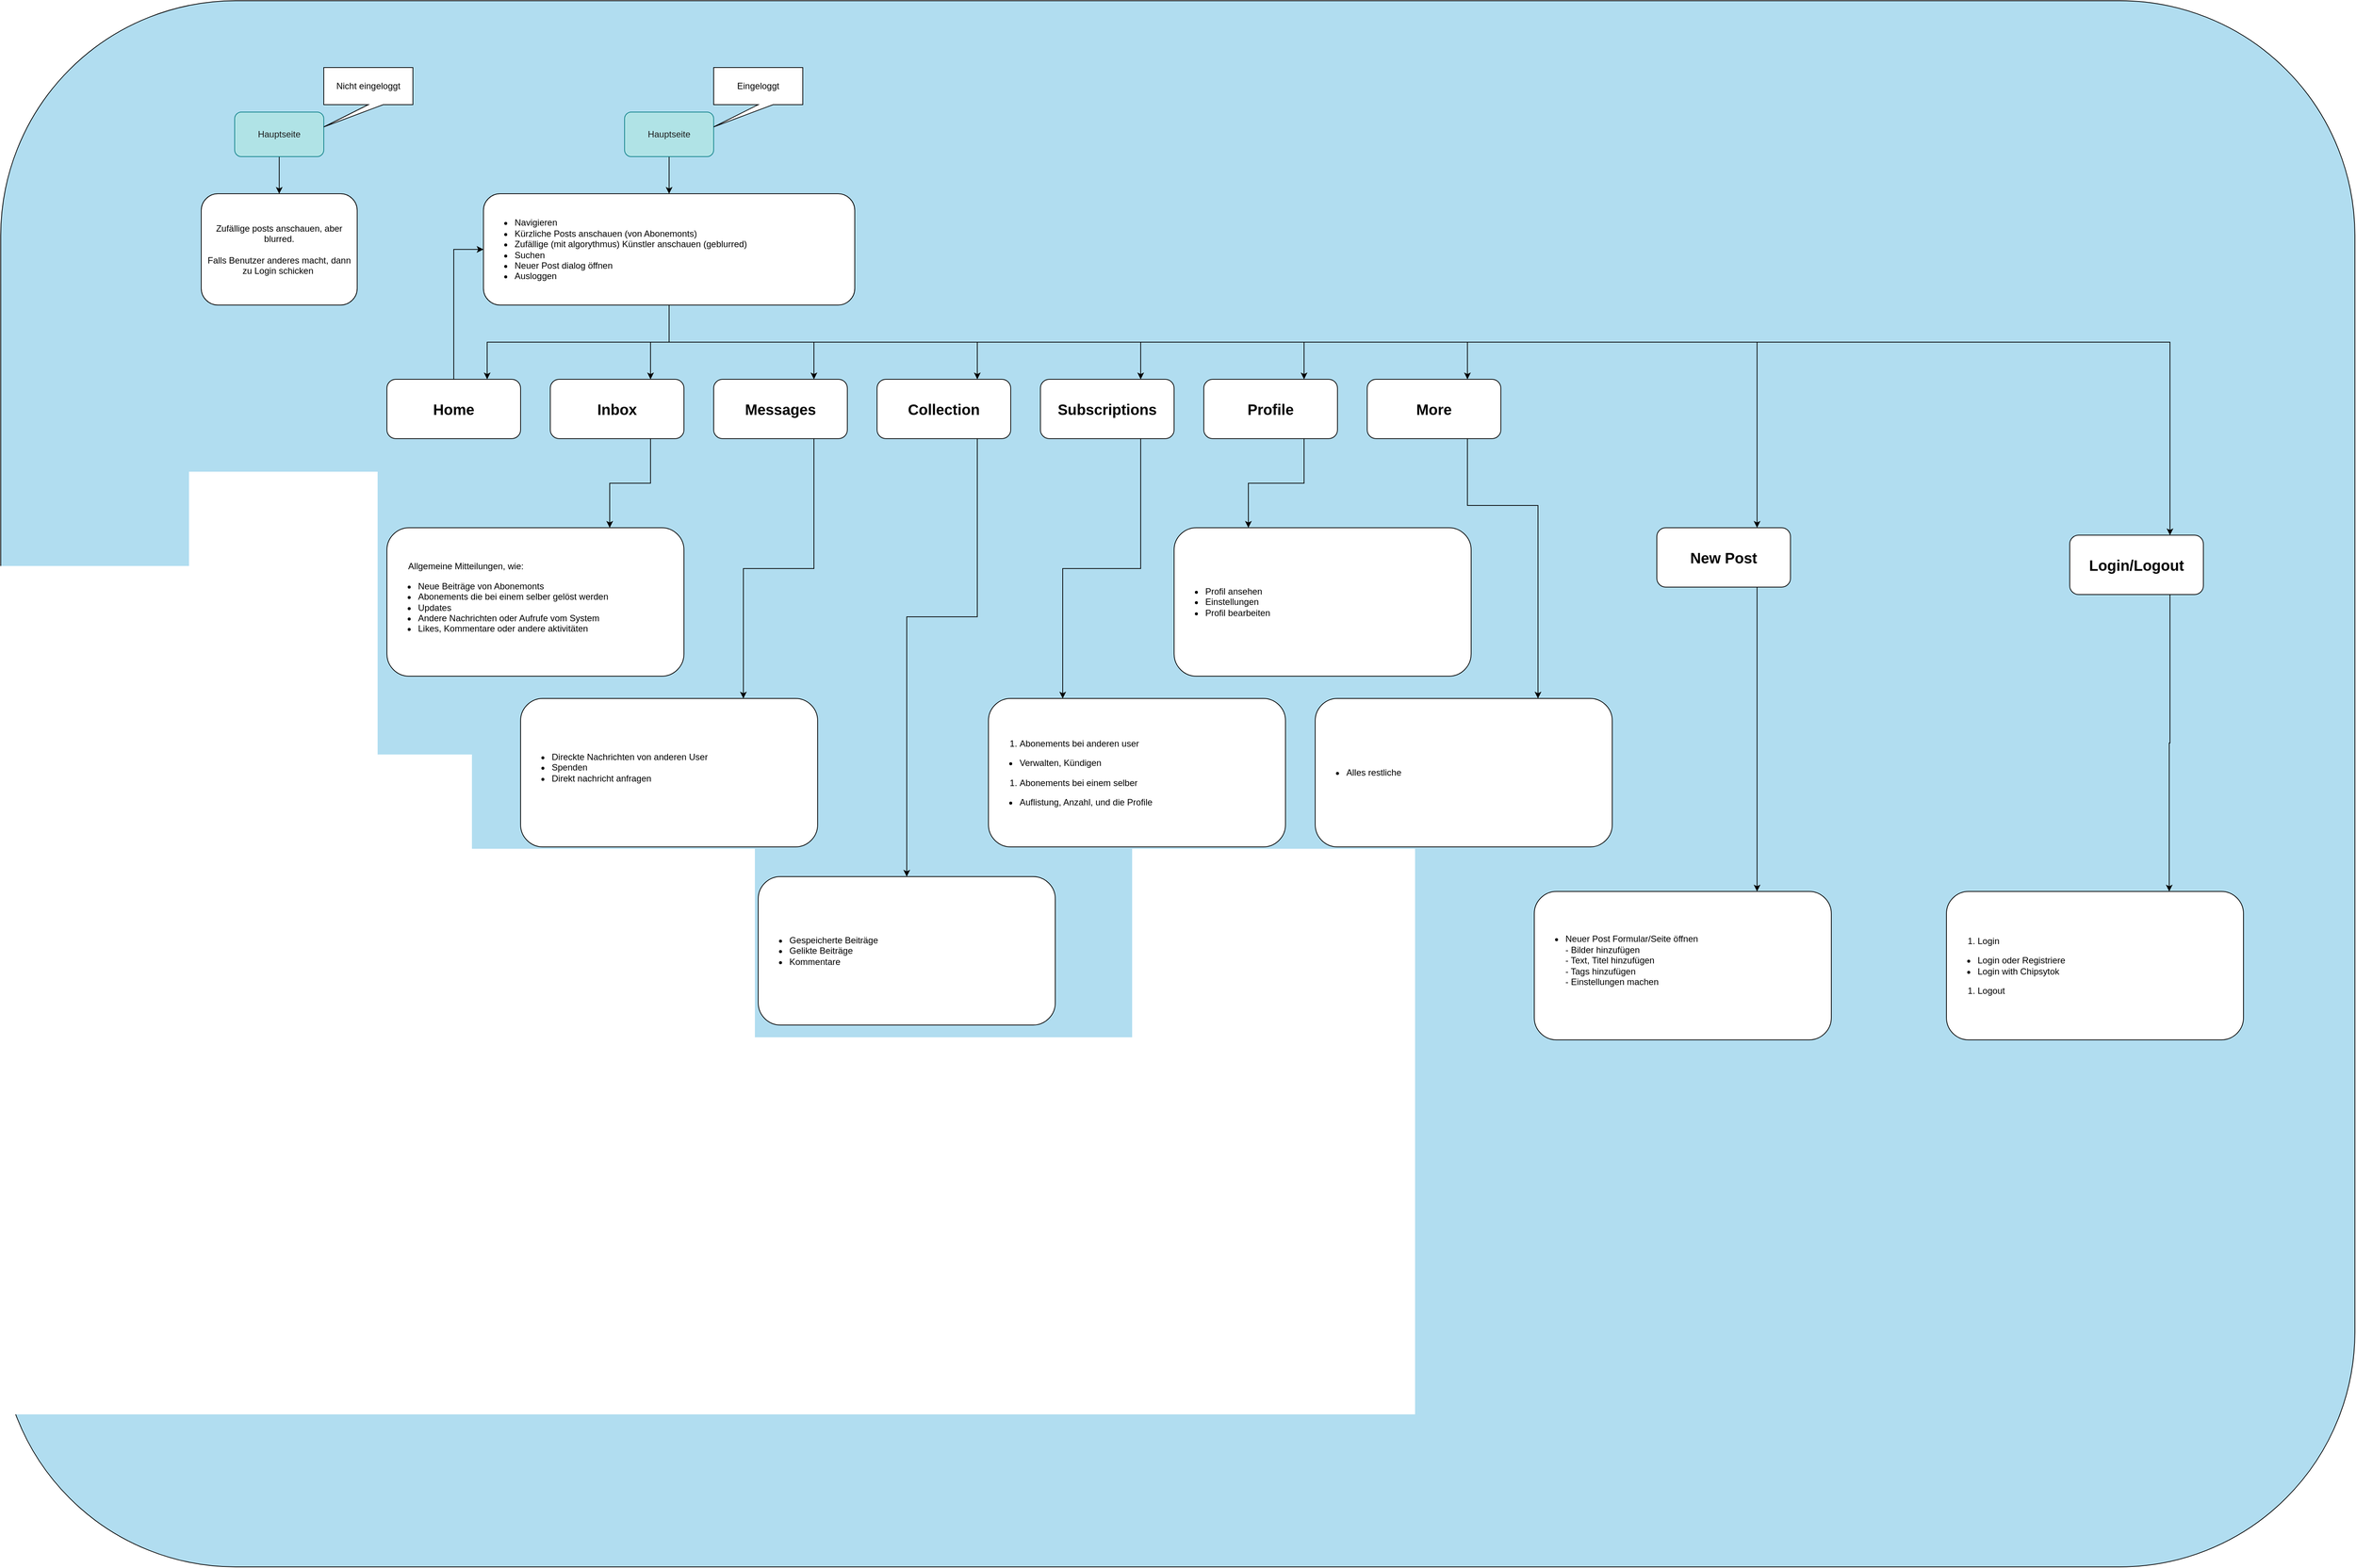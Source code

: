 <mxfile version="25.0.2">
  <diagram name="Seite-1" id="jKsxETpBKqMDLG8IwvQ8">
    <mxGraphModel dx="6263" dy="3933" grid="1" gridSize="10" guides="1" tooltips="1" connect="1" arrows="1" fold="1" page="1" pageScale="1" pageWidth="1654" pageHeight="1169" math="0" shadow="0">
      <root>
        <mxCell id="0" />
        <mxCell id="1" parent="0" />
        <mxCell id="M65IghktugDSihwL8zUm-1" value="&amp;lt;" style="rounded=1;whiteSpace=wrap;html=1;fillColor=#b1ddf0;strokeColor=#000000;movable=0;resizable=0;rotatable=0;deletable=0;editable=0;locked=1;connectable=0;" parent="1" vertex="1">
          <mxGeometry x="-480" y="-400" width="3170" height="2110" as="geometry" />
        </mxCell>
        <mxCell id="M65IghktugDSihwL8zUm-4" style="edgeStyle=orthogonalEdgeStyle;rounded=0;orthogonalLoop=1;jettySize=auto;html=1;exitX=0.5;exitY=1;exitDx=0;exitDy=0;strokeColor=#000000;" parent="1" source="M65IghktugDSihwL8zUm-2" target="M65IghktugDSihwL8zUm-3" edge="1">
          <mxGeometry relative="1" as="geometry" />
        </mxCell>
        <mxCell id="M65IghktugDSihwL8zUm-2" value="&lt;font color=&quot;#1c1c1c&quot;&gt;Hauptseite&lt;/font&gt;" style="rounded=1;whiteSpace=wrap;html=1;fillColor=#b0e3e6;strokeColor=#0e8088;" parent="1" vertex="1">
          <mxGeometry x="-165" y="-250" width="120" height="60" as="geometry" />
        </mxCell>
        <mxCell id="M65IghktugDSihwL8zUm-3" value="Zufällige posts anschauen, aber blurred.&lt;br&gt;&lt;br&gt;Falls Benutzer anderes macht, dann zu Login schicken&amp;nbsp;" style="rounded=1;whiteSpace=wrap;html=1;" parent="1" vertex="1">
          <mxGeometry x="-210" y="-140" width="210" height="150" as="geometry" />
        </mxCell>
        <mxCell id="M65IghktugDSihwL8zUm-10" value="Nicht eingeloggt" style="shape=callout;whiteSpace=wrap;html=1;perimeter=calloutPerimeter;position2=0;" parent="1" vertex="1">
          <mxGeometry x="-45" y="-310" width="120" height="80" as="geometry" />
        </mxCell>
        <mxCell id="M65IghktugDSihwL8zUm-16" style="edgeStyle=orthogonalEdgeStyle;rounded=0;orthogonalLoop=1;jettySize=auto;html=1;exitX=0.5;exitY=1;exitDx=0;exitDy=0;strokeColor=#000000;" parent="1" source="M65IghktugDSihwL8zUm-12" target="M65IghktugDSihwL8zUm-13" edge="1">
          <mxGeometry relative="1" as="geometry" />
        </mxCell>
        <mxCell id="M65IghktugDSihwL8zUm-12" value="&lt;font color=&quot;#1c1c1c&quot;&gt;Hauptseite&lt;/font&gt;" style="rounded=1;whiteSpace=wrap;html=1;fillColor=#b0e3e6;strokeColor=#0e8088;" parent="1" vertex="1">
          <mxGeometry x="360" y="-250" width="120" height="60" as="geometry" />
        </mxCell>
        <mxCell id="M65IghktugDSihwL8zUm-26" style="edgeStyle=orthogonalEdgeStyle;rounded=0;orthogonalLoop=1;jettySize=auto;html=1;exitX=0.5;exitY=1;exitDx=0;exitDy=0;entryX=0.75;entryY=0;entryDx=0;entryDy=0;fillColor=#fad7ac;strokeColor=#000000;" parent="1" source="M65IghktugDSihwL8zUm-13" target="M65IghktugDSihwL8zUm-17" edge="1">
          <mxGeometry relative="1" as="geometry" />
        </mxCell>
        <mxCell id="M65IghktugDSihwL8zUm-27" style="edgeStyle=orthogonalEdgeStyle;rounded=0;orthogonalLoop=1;jettySize=auto;html=1;exitX=0.5;exitY=1;exitDx=0;exitDy=0;entryX=0.75;entryY=0;entryDx=0;entryDy=0;strokeColor=#000000;" parent="1" source="M65IghktugDSihwL8zUm-13" target="M65IghktugDSihwL8zUm-18" edge="1">
          <mxGeometry relative="1" as="geometry" />
        </mxCell>
        <mxCell id="M65IghktugDSihwL8zUm-28" style="edgeStyle=orthogonalEdgeStyle;rounded=0;orthogonalLoop=1;jettySize=auto;html=1;exitX=0.5;exitY=1;exitDx=0;exitDy=0;entryX=0.75;entryY=0;entryDx=0;entryDy=0;strokeColor=#000000;" parent="1" source="M65IghktugDSihwL8zUm-13" target="M65IghktugDSihwL8zUm-23" edge="1">
          <mxGeometry relative="1" as="geometry" />
        </mxCell>
        <mxCell id="M65IghktugDSihwL8zUm-29" style="edgeStyle=orthogonalEdgeStyle;rounded=0;orthogonalLoop=1;jettySize=auto;html=1;exitX=0.5;exitY=1;exitDx=0;exitDy=0;entryX=0.75;entryY=0;entryDx=0;entryDy=0;strokeColor=#000000;" parent="1" source="M65IghktugDSihwL8zUm-13" target="M65IghktugDSihwL8zUm-22" edge="1">
          <mxGeometry relative="1" as="geometry" />
        </mxCell>
        <mxCell id="M65IghktugDSihwL8zUm-30" style="edgeStyle=orthogonalEdgeStyle;rounded=0;orthogonalLoop=1;jettySize=auto;html=1;exitX=0.5;exitY=1;exitDx=0;exitDy=0;entryX=0.75;entryY=0;entryDx=0;entryDy=0;strokeColor=#000000;" parent="1" source="M65IghktugDSihwL8zUm-13" target="M65IghktugDSihwL8zUm-21" edge="1">
          <mxGeometry relative="1" as="geometry" />
        </mxCell>
        <mxCell id="M65IghktugDSihwL8zUm-31" style="edgeStyle=orthogonalEdgeStyle;rounded=0;orthogonalLoop=1;jettySize=auto;html=1;exitX=0.5;exitY=1;exitDx=0;exitDy=0;entryX=0.75;entryY=0;entryDx=0;entryDy=0;strokeColor=#000000;" parent="1" source="M65IghktugDSihwL8zUm-13" target="M65IghktugDSihwL8zUm-20" edge="1">
          <mxGeometry relative="1" as="geometry" />
        </mxCell>
        <mxCell id="M65IghktugDSihwL8zUm-43" style="edgeStyle=orthogonalEdgeStyle;rounded=0;orthogonalLoop=1;jettySize=auto;html=1;exitX=0.5;exitY=1;exitDx=0;exitDy=0;entryX=0.75;entryY=0;entryDx=0;entryDy=0;strokeColor=#000000;" parent="1" source="M65IghktugDSihwL8zUm-13" target="M65IghktugDSihwL8zUm-42" edge="1">
          <mxGeometry relative="1" as="geometry" />
        </mxCell>
        <mxCell id="M65IghktugDSihwL8zUm-49" style="edgeStyle=orthogonalEdgeStyle;rounded=0;orthogonalLoop=1;jettySize=auto;html=1;exitX=0.5;exitY=1;exitDx=0;exitDy=0;entryX=0.75;entryY=0;entryDx=0;entryDy=0;strokeColor=#000000;" parent="1" source="M65IghktugDSihwL8zUm-13" target="M65IghktugDSihwL8zUm-46" edge="1">
          <mxGeometry relative="1" as="geometry">
            <Array as="points">
              <mxPoint x="420" y="60" />
              <mxPoint x="1885" y="60" />
            </Array>
          </mxGeometry>
        </mxCell>
        <mxCell id="M65IghktugDSihwL8zUm-54" style="edgeStyle=orthogonalEdgeStyle;rounded=0;orthogonalLoop=1;jettySize=auto;html=1;exitX=0.5;exitY=1;exitDx=0;exitDy=0;entryX=0.75;entryY=0;entryDx=0;entryDy=0;strokeColor=#000000;" parent="1" source="M65IghktugDSihwL8zUm-13" target="M65IghktugDSihwL8zUm-51" edge="1">
          <mxGeometry relative="1" as="geometry">
            <Array as="points">
              <mxPoint x="420" y="60" />
              <mxPoint x="2441" y="60" />
            </Array>
          </mxGeometry>
        </mxCell>
        <mxCell id="M65IghktugDSihwL8zUm-13" value="&lt;ul&gt;&lt;li&gt;Navigieren&lt;/li&gt;&lt;li style=&quot;&quot;&gt;Kürzliche Posts anschauen (von Abonemonts)&lt;/li&gt;&lt;li style=&quot;&quot;&gt;Zufällige (mit algorythmus) Künstler anschauen (geblurred)&lt;/li&gt;&lt;li style=&quot;&quot;&gt;Suchen&lt;/li&gt;&lt;li style=&quot;&quot;&gt;Neuer Post dialog öffnen&lt;/li&gt;&lt;li style=&quot;&quot;&gt;Ausloggen&lt;/li&gt;&lt;/ul&gt;" style="rounded=1;whiteSpace=wrap;html=1;align=left;" parent="1" vertex="1">
          <mxGeometry x="170" y="-140" width="500" height="150" as="geometry" />
        </mxCell>
        <mxCell id="M65IghktugDSihwL8zUm-14" value="Eingeloggt" style="shape=callout;whiteSpace=wrap;html=1;perimeter=calloutPerimeter;position2=0;" parent="1" vertex="1">
          <mxGeometry x="480" y="-310" width="120" height="80" as="geometry" />
        </mxCell>
        <mxCell id="M65IghktugDSihwL8zUm-25" style="edgeStyle=orthogonalEdgeStyle;rounded=0;orthogonalLoop=1;jettySize=auto;html=1;exitX=0.5;exitY=0;exitDx=0;exitDy=0;entryX=0;entryY=0.5;entryDx=0;entryDy=0;strokeColor=#000000;" parent="1" source="M65IghktugDSihwL8zUm-17" target="M65IghktugDSihwL8zUm-13" edge="1">
          <mxGeometry relative="1" as="geometry" />
        </mxCell>
        <mxCell id="M65IghktugDSihwL8zUm-17" value="Home" style="rounded=1;whiteSpace=wrap;html=1;fontSize=20;fontStyle=1" parent="1" vertex="1">
          <mxGeometry x="40" y="110" width="180" height="80" as="geometry" />
        </mxCell>
        <mxCell id="M65IghktugDSihwL8zUm-33" style="edgeStyle=orthogonalEdgeStyle;rounded=0;orthogonalLoop=1;jettySize=auto;html=1;exitX=0.75;exitY=1;exitDx=0;exitDy=0;entryX=0.75;entryY=0;entryDx=0;entryDy=0;strokeColor=#000000;" parent="1" source="M65IghktugDSihwL8zUm-18" target="M65IghktugDSihwL8zUm-32" edge="1">
          <mxGeometry relative="1" as="geometry" />
        </mxCell>
        <mxCell id="M65IghktugDSihwL8zUm-18" value="Inbox" style="rounded=1;whiteSpace=wrap;html=1;fontSize=20;fontStyle=1" parent="1" vertex="1">
          <mxGeometry x="260" y="110" width="180" height="80" as="geometry" />
        </mxCell>
        <mxCell id="M65IghktugDSihwL8zUm-41" style="edgeStyle=orthogonalEdgeStyle;rounded=0;orthogonalLoop=1;jettySize=auto;html=1;exitX=0.75;exitY=1;exitDx=0;exitDy=0;entryX=0.25;entryY=0;entryDx=0;entryDy=0;strokeColor=#000000;" parent="1" source="M65IghktugDSihwL8zUm-20" target="M65IghktugDSihwL8zUm-40" edge="1">
          <mxGeometry relative="1" as="geometry" />
        </mxCell>
        <mxCell id="M65IghktugDSihwL8zUm-20" value="Profile" style="rounded=1;whiteSpace=wrap;html=1;fontSize=20;fontStyle=1" parent="1" vertex="1">
          <mxGeometry x="1140" y="110" width="180" height="80" as="geometry" />
        </mxCell>
        <mxCell id="M65IghktugDSihwL8zUm-39" style="edgeStyle=orthogonalEdgeStyle;rounded=0;orthogonalLoop=1;jettySize=auto;html=1;exitX=0.75;exitY=1;exitDx=0;exitDy=0;entryX=0.25;entryY=0;entryDx=0;entryDy=0;strokeColor=#000000;" parent="1" source="M65IghktugDSihwL8zUm-21" target="M65IghktugDSihwL8zUm-38" edge="1">
          <mxGeometry relative="1" as="geometry" />
        </mxCell>
        <mxCell id="M65IghktugDSihwL8zUm-21" value="Subscriptions" style="rounded=1;whiteSpace=wrap;html=1;fontSize=20;fontStyle=1" parent="1" vertex="1">
          <mxGeometry x="920" y="110" width="180" height="80" as="geometry" />
        </mxCell>
        <mxCell id="M65IghktugDSihwL8zUm-37" style="edgeStyle=orthogonalEdgeStyle;rounded=0;orthogonalLoop=1;jettySize=auto;html=1;exitX=0.75;exitY=1;exitDx=0;exitDy=0;entryX=0.5;entryY=0;entryDx=0;entryDy=0;strokeColor=#000000;" parent="1" source="M65IghktugDSihwL8zUm-22" target="M65IghktugDSihwL8zUm-36" edge="1">
          <mxGeometry relative="1" as="geometry">
            <Array as="points">
              <mxPoint x="835" y="430" />
              <mxPoint x="740" y="430" />
            </Array>
          </mxGeometry>
        </mxCell>
        <mxCell id="M65IghktugDSihwL8zUm-22" value="Collection" style="rounded=1;whiteSpace=wrap;html=1;fontSize=20;fontStyle=1" parent="1" vertex="1">
          <mxGeometry x="700" y="110" width="180" height="80" as="geometry" />
        </mxCell>
        <mxCell id="M65IghktugDSihwL8zUm-35" style="edgeStyle=orthogonalEdgeStyle;rounded=0;orthogonalLoop=1;jettySize=auto;html=1;exitX=0.75;exitY=1;exitDx=0;exitDy=0;entryX=0.75;entryY=0;entryDx=0;entryDy=0;strokeColor=#000000;" parent="1" source="M65IghktugDSihwL8zUm-23" target="M65IghktugDSihwL8zUm-34" edge="1">
          <mxGeometry relative="1" as="geometry" />
        </mxCell>
        <mxCell id="M65IghktugDSihwL8zUm-23" value="Messages" style="rounded=1;whiteSpace=wrap;html=1;fontSize=20;fontStyle=1" parent="1" vertex="1">
          <mxGeometry x="480" y="110" width="180" height="80" as="geometry" />
        </mxCell>
        <mxCell id="M65IghktugDSihwL8zUm-32" value="&lt;span style=&quot;white-space: pre;&quot;&gt;&#x9;&lt;/span&gt;Allgemeine Mitteilungen, wie:&lt;div&gt;&lt;ul&gt;&lt;li&gt;Neue Beiträge von Abonemonts&lt;/li&gt;&lt;li&gt;Abonements die bei einem selber gelöst werden&lt;/li&gt;&lt;li&gt;Updates&lt;/li&gt;&lt;li&gt;Andere Nachrichten oder Aufrufe vom System&lt;/li&gt;&lt;li&gt;Likes, Kommentare oder andere aktivitäten&amp;nbsp;&amp;nbsp;&lt;br&gt;&lt;/li&gt;&lt;/ul&gt;&lt;/div&gt;" style="rounded=1;whiteSpace=wrap;html=1;align=left;" parent="1" vertex="1">
          <mxGeometry x="40" y="310" width="400" height="200" as="geometry" />
        </mxCell>
        <mxCell id="M65IghktugDSihwL8zUm-34" value="&lt;div&gt;&lt;ul&gt;&lt;li&gt;Direckte Nachrichten von anderen User&lt;/li&gt;&lt;li&gt;Spenden&amp;nbsp;&lt;/li&gt;&lt;li&gt;Direkt nachricht anfragen&lt;/li&gt;&lt;/ul&gt;&lt;/div&gt;&lt;div&gt;&lt;span style=&quot;white-space: pre;&quot;&gt;&#x9;&lt;/span&gt;&lt;br&gt;&lt;/div&gt;" style="rounded=1;whiteSpace=wrap;html=1;align=left;" parent="1" vertex="1">
          <mxGeometry x="220" y="540" width="400" height="200" as="geometry" />
        </mxCell>
        <mxCell id="M65IghktugDSihwL8zUm-36" value="&lt;ul&gt;&lt;li&gt;Gespeicherte Beiträge&lt;/li&gt;&lt;li&gt;Gelikte Beiträge&amp;nbsp;&lt;/li&gt;&lt;li&gt;Kommentare&lt;/li&gt;&lt;/ul&gt;" style="rounded=1;whiteSpace=wrap;html=1;align=left;" parent="1" vertex="1">
          <mxGeometry x="540" y="780" width="400" height="200" as="geometry" />
        </mxCell>
        <mxCell id="M65IghktugDSihwL8zUm-38" value="&lt;ol&gt;&lt;li&gt;Abonements bei anderen user&lt;/li&gt;&lt;/ol&gt;&lt;ul&gt;&lt;li&gt;Verwalten, Kündigen&lt;/li&gt;&lt;/ul&gt;&lt;ol&gt;&lt;li&gt;Abonements bei einem selber&lt;/li&gt;&lt;/ol&gt;&lt;ul&gt;&lt;li&gt;Auflistung, Anzahl, und die Profile&lt;/li&gt;&lt;/ul&gt;" style="rounded=1;whiteSpace=wrap;html=1;align=left;" parent="1" vertex="1">
          <mxGeometry x="850" y="540" width="400" height="200" as="geometry" />
        </mxCell>
        <mxCell id="M65IghktugDSihwL8zUm-40" value="&lt;ul&gt;&lt;li&gt;Profil ansehen&lt;/li&gt;&lt;li&gt;Einstellungen&lt;/li&gt;&lt;li&gt;Profil bearbeiten&lt;/li&gt;&lt;/ul&gt;" style="rounded=1;whiteSpace=wrap;html=1;align=left;" parent="1" vertex="1">
          <mxGeometry x="1100" y="310" width="400" height="200" as="geometry" />
        </mxCell>
        <mxCell id="M65IghktugDSihwL8zUm-45" style="edgeStyle=orthogonalEdgeStyle;rounded=0;orthogonalLoop=1;jettySize=auto;html=1;exitX=0.75;exitY=1;exitDx=0;exitDy=0;entryX=0.75;entryY=0;entryDx=0;entryDy=0;strokeColor=#000000;" parent="1" source="M65IghktugDSihwL8zUm-42" target="M65IghktugDSihwL8zUm-44" edge="1">
          <mxGeometry relative="1" as="geometry">
            <Array as="points">
              <mxPoint x="1495" y="280" />
              <mxPoint x="1590" y="280" />
            </Array>
          </mxGeometry>
        </mxCell>
        <mxCell id="M65IghktugDSihwL8zUm-42" value="More" style="rounded=1;whiteSpace=wrap;html=1;fontSize=20;fontStyle=1" parent="1" vertex="1">
          <mxGeometry x="1360" y="110" width="180" height="80" as="geometry" />
        </mxCell>
        <mxCell id="M65IghktugDSihwL8zUm-44" value="&lt;ul&gt;&lt;li&gt;Alles restliche&lt;/li&gt;&lt;/ul&gt;" style="rounded=1;whiteSpace=wrap;html=1;align=left;" parent="1" vertex="1">
          <mxGeometry x="1290" y="540" width="400" height="200" as="geometry" />
        </mxCell>
        <mxCell id="M65IghktugDSihwL8zUm-48" style="edgeStyle=orthogonalEdgeStyle;rounded=0;orthogonalLoop=1;jettySize=auto;html=1;exitX=0.75;exitY=1;exitDx=0;exitDy=0;entryX=0.75;entryY=0;entryDx=0;entryDy=0;strokeColor=#000000;" parent="1" source="M65IghktugDSihwL8zUm-46" target="M65IghktugDSihwL8zUm-47" edge="1">
          <mxGeometry relative="1" as="geometry" />
        </mxCell>
        <mxCell id="M65IghktugDSihwL8zUm-46" value="New Post" style="rounded=1;whiteSpace=wrap;html=1;fontSize=20;fontStyle=1" parent="1" vertex="1">
          <mxGeometry x="1750" y="310" width="180" height="80" as="geometry" />
        </mxCell>
        <mxCell id="M65IghktugDSihwL8zUm-47" value="&lt;ul&gt;&lt;li&gt;Neuer Post Formular/Seite öffnen&lt;br&gt;- Bilder hinzufügen&lt;br&gt;- Text, Titel hinzufügen&lt;br&gt;- Tags hinzufügen&lt;br&gt;- Einstellungen machen&lt;br&gt;&lt;br&gt;&lt;/li&gt;&lt;/ul&gt;" style="rounded=1;whiteSpace=wrap;html=1;align=left;" parent="1" vertex="1">
          <mxGeometry x="1585" y="800" width="400" height="200" as="geometry" />
        </mxCell>
        <mxCell id="M65IghktugDSihwL8zUm-50" style="edgeStyle=orthogonalEdgeStyle;rounded=0;orthogonalLoop=1;jettySize=auto;html=1;exitX=0.75;exitY=1;exitDx=0;exitDy=0;entryX=0.75;entryY=0;entryDx=0;entryDy=0;strokeColor=#000000;" parent="1" source="M65IghktugDSihwL8zUm-51" target="M65IghktugDSihwL8zUm-52" edge="1">
          <mxGeometry relative="1" as="geometry" />
        </mxCell>
        <mxCell id="M65IghktugDSihwL8zUm-51" value="Login/Logout" style="rounded=1;whiteSpace=wrap;html=1;fontSize=20;fontStyle=1" parent="1" vertex="1">
          <mxGeometry x="2306" y="320" width="180" height="80" as="geometry" />
        </mxCell>
        <mxCell id="M65IghktugDSihwL8zUm-52" value="&lt;ol&gt;&lt;li&gt;Login&lt;/li&gt;&lt;/ol&gt;&lt;ul&gt;&lt;li&gt;Login oder Registriere&lt;br&gt;&lt;/li&gt;&lt;li&gt;Login with Chipsytok&lt;/li&gt;&lt;/ul&gt;&lt;ol&gt;&lt;li&gt;Logout&lt;/li&gt;&lt;/ol&gt;" style="rounded=1;whiteSpace=wrap;html=1;align=left;" parent="1" vertex="1">
          <mxGeometry x="2140" y="800" width="400" height="200" as="geometry" />
        </mxCell>
      </root>
    </mxGraphModel>
  </diagram>
</mxfile>
